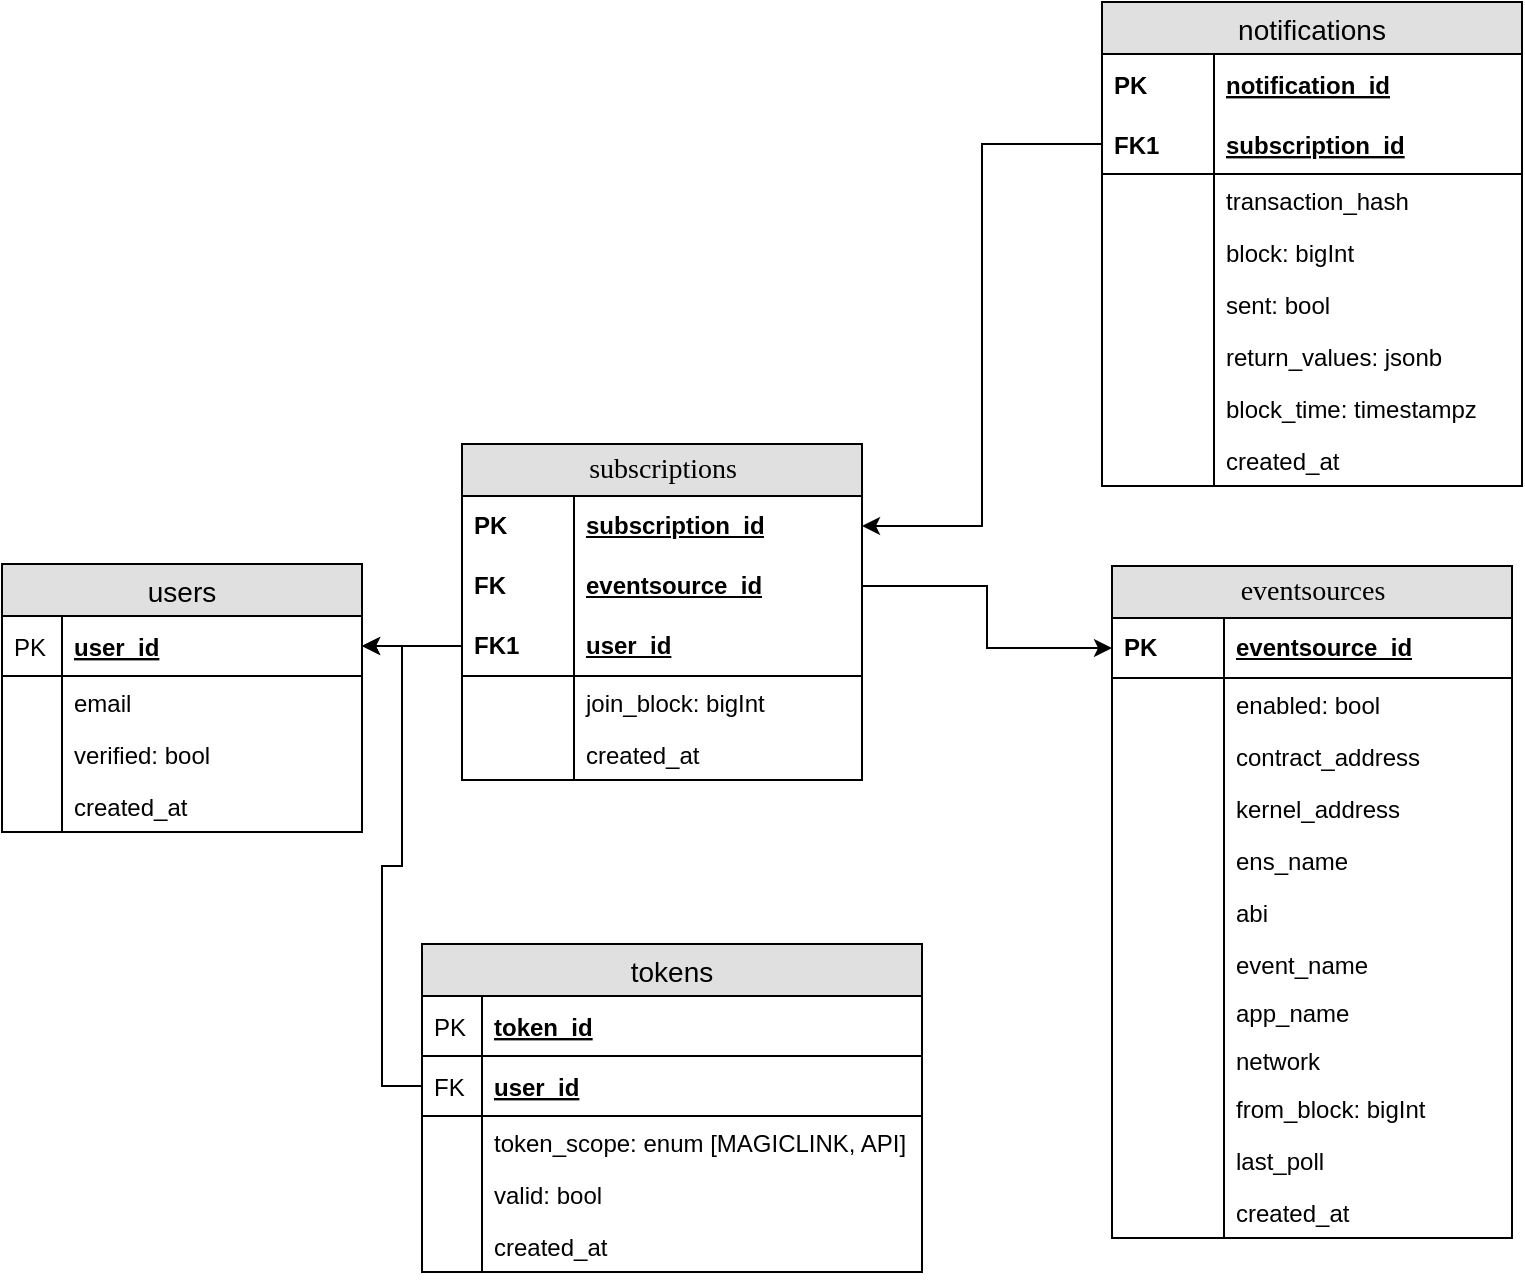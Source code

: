 <mxfile version="11.2.3" type="device" pages="1"><diagram name="Page-1" id="e56a1550-8fbb-45ad-956c-1786394a9013"><mxGraphModel dx="1666" dy="893" grid="1" gridSize="10" guides="1" tooltips="1" connect="1" arrows="1" fold="1" page="1" pageScale="1" pageWidth="1100" pageHeight="850" background="#ffffff" math="0" shadow="0"><root><mxCell id="0"/><mxCell id="1" parent="0"/><mxCell id="2e49270ec7c68f3f-41" value="subscriptions" style="swimlane;html=1;fontStyle=0;childLayout=stackLayout;horizontal=1;startSize=26;fillColor=#e0e0e0;horizontalStack=0;resizeParent=1;resizeLast=0;collapsible=1;marginBottom=0;swimlaneFillColor=#ffffff;align=center;rounded=0;shadow=0;comic=0;labelBackgroundColor=none;strokeColor=#000000;strokeWidth=1;fontFamily=Verdana;fontSize=14;fontColor=#000000;" parent="1" vertex="1"><mxGeometry x="320" y="287" width="200" height="168" as="geometry"/></mxCell><mxCell id="2e49270ec7c68f3f-42" value="subscription_id" style="shape=partialRectangle;top=0;left=0;right=0;bottom=0;html=1;align=left;verticalAlign=middle;fillColor=none;spacingLeft=60;spacingRight=4;whiteSpace=wrap;overflow=hidden;rotatable=0;points=[[0,0.5],[1,0.5]];portConstraint=eastwest;dropTarget=0;fontStyle=5;" parent="2e49270ec7c68f3f-41" vertex="1"><mxGeometry y="26" width="200" height="30" as="geometry"/></mxCell><mxCell id="2e49270ec7c68f3f-43" value="PK" style="shape=partialRectangle;fontStyle=1;top=0;left=0;bottom=0;html=1;fillColor=none;align=left;verticalAlign=middle;spacingLeft=4;spacingRight=4;whiteSpace=wrap;overflow=hidden;rotatable=0;points=[];portConstraint=eastwest;part=1;" parent="2e49270ec7c68f3f-42" vertex="1" connectable="0"><mxGeometry width="56" height="30" as="geometry"/></mxCell><mxCell id="7mUGzCAkFYUGgW1sMYX_-29" value="eventsource_id" style="shape=partialRectangle;top=0;left=0;right=0;bottom=0;html=1;align=left;verticalAlign=middle;fillColor=none;spacingLeft=60;spacingRight=4;whiteSpace=wrap;overflow=hidden;rotatable=0;points=[[0,0.5],[1,0.5]];portConstraint=eastwest;dropTarget=0;fontStyle=5;" parent="2e49270ec7c68f3f-41" vertex="1"><mxGeometry y="56" width="200" height="30" as="geometry"/></mxCell><mxCell id="7mUGzCAkFYUGgW1sMYX_-30" value="FK" style="shape=partialRectangle;fontStyle=1;top=0;left=0;bottom=0;html=1;fillColor=none;align=left;verticalAlign=middle;spacingLeft=4;spacingRight=4;whiteSpace=wrap;overflow=hidden;rotatable=0;points=[];portConstraint=eastwest;part=1;" parent="7mUGzCAkFYUGgW1sMYX_-29" vertex="1" connectable="0"><mxGeometry width="56" height="30" as="geometry"/></mxCell><mxCell id="2e49270ec7c68f3f-44" value="user_id" style="shape=partialRectangle;top=0;left=0;right=0;bottom=1;html=1;align=left;verticalAlign=middle;fillColor=none;spacingLeft=60;spacingRight=4;whiteSpace=wrap;overflow=hidden;rotatable=0;points=[[0,0.5],[1,0.5]];portConstraint=eastwest;dropTarget=0;fontStyle=5;" parent="2e49270ec7c68f3f-41" vertex="1"><mxGeometry y="86" width="200" height="30" as="geometry"/></mxCell><mxCell id="2e49270ec7c68f3f-45" value="FK1" style="shape=partialRectangle;fontStyle=1;top=0;left=0;bottom=0;html=1;fillColor=none;align=left;verticalAlign=middle;spacingLeft=4;spacingRight=4;whiteSpace=wrap;overflow=hidden;rotatable=0;points=[];portConstraint=eastwest;part=1;" parent="2e49270ec7c68f3f-44" vertex="1" connectable="0"><mxGeometry width="56" height="30" as="geometry"/></mxCell><mxCell id="7mUGzCAkFYUGgW1sMYX_-32" value="join_block: bigInt" style="shape=partialRectangle;top=0;left=0;right=0;bottom=0;align=left;verticalAlign=top;fillColor=none;spacingLeft=60;spacingRight=4;overflow=hidden;rotatable=0;points=[[0,0.5],[1,0.5]];portConstraint=eastwest;dropTarget=0;fontSize=12;" parent="2e49270ec7c68f3f-41" vertex="1"><mxGeometry y="116" width="200" height="26" as="geometry"/></mxCell><mxCell id="7mUGzCAkFYUGgW1sMYX_-33" value="" style="shape=partialRectangle;fontStyle=1;top=0;left=0;bottom=0;fillColor=none;align=left;verticalAlign=top;spacingLeft=4;spacingRight=4;overflow=hidden;rotatable=0;points=[];portConstraint=eastwest;part=1;fontSize=12;" parent="7mUGzCAkFYUGgW1sMYX_-32" vertex="1" connectable="0"><mxGeometry width="56" height="26" as="geometry"/></mxCell><mxCell id="ROi_bgyACbAXrc1ZJYdV-1" value="created_at" style="shape=partialRectangle;top=0;left=0;right=0;bottom=0;align=left;verticalAlign=top;fillColor=none;spacingLeft=60;spacingRight=4;overflow=hidden;rotatable=0;points=[[0,0.5],[1,0.5]];portConstraint=eastwest;dropTarget=0;fontSize=12;" parent="2e49270ec7c68f3f-41" vertex="1"><mxGeometry y="142" width="200" height="26" as="geometry"/></mxCell><mxCell id="ROi_bgyACbAXrc1ZJYdV-2" value="" style="shape=partialRectangle;fontStyle=1;top=0;left=0;bottom=0;fillColor=none;align=left;verticalAlign=top;spacingLeft=4;spacingRight=4;overflow=hidden;rotatable=0;points=[];portConstraint=eastwest;part=1;fontSize=12;" parent="ROi_bgyACbAXrc1ZJYdV-1" vertex="1" connectable="0"><mxGeometry width="56" height="26" as="geometry"/></mxCell><mxCell id="et4SiOxtKd-SNqZkhZ1A-27" value="notifications" style="swimlane;fontStyle=0;childLayout=stackLayout;horizontal=1;startSize=26;fillColor=#e0e0e0;horizontalStack=0;resizeParent=1;resizeParentMax=0;resizeLast=0;collapsible=1;marginBottom=0;swimlaneFillColor=#ffffff;align=center;fontSize=14;" parent="1" vertex="1"><mxGeometry x="640" y="66" width="210" height="242" as="geometry"/></mxCell><mxCell id="et4SiOxtKd-SNqZkhZ1A-28" value="notification_id" style="shape=partialRectangle;top=0;left=0;right=0;bottom=0;align=left;verticalAlign=middle;fillColor=none;spacingLeft=60;spacingRight=4;overflow=hidden;rotatable=0;points=[[0,0.5],[1,0.5]];portConstraint=eastwest;dropTarget=0;fontStyle=5;fontSize=12;" parent="et4SiOxtKd-SNqZkhZ1A-27" vertex="1"><mxGeometry y="26" width="210" height="30" as="geometry"/></mxCell><mxCell id="et4SiOxtKd-SNqZkhZ1A-29" value="PK" style="shape=partialRectangle;fontStyle=1;top=0;left=0;bottom=0;fillColor=none;align=left;verticalAlign=middle;spacingLeft=4;spacingRight=4;overflow=hidden;rotatable=0;points=[];portConstraint=eastwest;part=1;fontSize=12;" parent="et4SiOxtKd-SNqZkhZ1A-28" vertex="1" connectable="0"><mxGeometry width="56" height="30" as="geometry"/></mxCell><mxCell id="et4SiOxtKd-SNqZkhZ1A-30" value="subscription_id" style="shape=partialRectangle;top=0;left=0;right=0;bottom=1;align=left;verticalAlign=middle;fillColor=none;spacingLeft=60;spacingRight=4;overflow=hidden;rotatable=0;points=[[0,0.5],[1,0.5]];portConstraint=eastwest;dropTarget=0;fontStyle=5;fontSize=12;" parent="et4SiOxtKd-SNqZkhZ1A-27" vertex="1"><mxGeometry y="56" width="210" height="30" as="geometry"/></mxCell><mxCell id="et4SiOxtKd-SNqZkhZ1A-31" value="FK1" style="shape=partialRectangle;fontStyle=1;top=0;left=0;bottom=0;fillColor=none;align=left;verticalAlign=middle;spacingLeft=4;spacingRight=4;overflow=hidden;rotatable=0;points=[];portConstraint=eastwest;part=1;fontSize=12;" parent="et4SiOxtKd-SNqZkhZ1A-30" vertex="1" connectable="0"><mxGeometry width="56" height="30" as="geometry"/></mxCell><mxCell id="et4SiOxtKd-SNqZkhZ1A-39" value="transaction_hash" style="shape=partialRectangle;top=0;left=0;right=0;bottom=0;align=left;verticalAlign=top;fillColor=none;spacingLeft=60;spacingRight=4;overflow=hidden;rotatable=0;points=[[0,0.5],[1,0.5]];portConstraint=eastwest;dropTarget=0;fontSize=12;" parent="et4SiOxtKd-SNqZkhZ1A-27" vertex="1"><mxGeometry y="86" width="210" height="26" as="geometry"/></mxCell><mxCell id="et4SiOxtKd-SNqZkhZ1A-40" value="" style="shape=partialRectangle;fontStyle=1;top=0;left=0;bottom=0;fillColor=none;align=left;verticalAlign=top;spacingLeft=4;spacingRight=4;overflow=hidden;rotatable=0;points=[];portConstraint=eastwest;part=1;fontSize=12;" parent="et4SiOxtKd-SNqZkhZ1A-39" vertex="1" connectable="0"><mxGeometry width="56" height="26" as="geometry"/></mxCell><mxCell id="et4SiOxtKd-SNqZkhZ1A-32" value="block: bigInt" style="shape=partialRectangle;top=0;left=0;right=0;bottom=0;align=left;verticalAlign=top;fillColor=none;spacingLeft=60;spacingRight=4;overflow=hidden;rotatable=0;points=[[0,0.5],[1,0.5]];portConstraint=eastwest;dropTarget=0;fontSize=12;" parent="et4SiOxtKd-SNqZkhZ1A-27" vertex="1"><mxGeometry y="112" width="210" height="26" as="geometry"/></mxCell><mxCell id="et4SiOxtKd-SNqZkhZ1A-33" value="" style="shape=partialRectangle;top=0;left=0;bottom=0;fillColor=none;align=left;verticalAlign=top;spacingLeft=4;spacingRight=4;overflow=hidden;rotatable=0;points=[];portConstraint=eastwest;part=1;fontSize=12;" parent="et4SiOxtKd-SNqZkhZ1A-32" vertex="1" connectable="0"><mxGeometry width="56" height="26" as="geometry"/></mxCell><mxCell id="et4SiOxtKd-SNqZkhZ1A-41" value="sent: bool" style="shape=partialRectangle;top=0;left=0;right=0;bottom=0;align=left;verticalAlign=top;fillColor=none;spacingLeft=60;spacingRight=4;overflow=hidden;rotatable=0;points=[[0,0.5],[1,0.5]];portConstraint=eastwest;dropTarget=0;fontSize=12;" parent="et4SiOxtKd-SNqZkhZ1A-27" vertex="1"><mxGeometry y="138" width="210" height="26" as="geometry"/></mxCell><mxCell id="et4SiOxtKd-SNqZkhZ1A-42" value="" style="shape=partialRectangle;fontStyle=1;top=0;left=0;bottom=0;fillColor=none;align=left;verticalAlign=top;spacingLeft=4;spacingRight=4;overflow=hidden;rotatable=0;points=[];portConstraint=eastwest;part=1;fontSize=12;" parent="et4SiOxtKd-SNqZkhZ1A-41" vertex="1" connectable="0"><mxGeometry width="56" height="26" as="geometry"/></mxCell><mxCell id="oi-b6aEchut16PTEjvhe-1" value="return_values: jsonb" style="shape=partialRectangle;top=0;left=0;right=0;bottom=0;align=left;verticalAlign=top;fillColor=none;spacingLeft=60;spacingRight=4;overflow=hidden;rotatable=0;points=[[0,0.5],[1,0.5]];portConstraint=eastwest;dropTarget=0;fontSize=12;" parent="et4SiOxtKd-SNqZkhZ1A-27" vertex="1"><mxGeometry y="164" width="210" height="26" as="geometry"/></mxCell><mxCell id="oi-b6aEchut16PTEjvhe-2" value="" style="shape=partialRectangle;fontStyle=1;top=0;left=0;bottom=0;fillColor=none;align=left;verticalAlign=top;spacingLeft=4;spacingRight=4;overflow=hidden;rotatable=0;points=[];portConstraint=eastwest;part=1;fontSize=12;" parent="oi-b6aEchut16PTEjvhe-1" vertex="1" connectable="0"><mxGeometry width="56" height="26" as="geometry"/></mxCell><mxCell id="ROi_bgyACbAXrc1ZJYdV-12" value="block_time: timestampz&#10;" style="shape=partialRectangle;top=0;left=0;right=0;bottom=0;align=left;verticalAlign=top;fillColor=none;spacingLeft=60;spacingRight=4;overflow=hidden;rotatable=0;points=[[0,0.5],[1,0.5]];portConstraint=eastwest;dropTarget=0;fontSize=12;" parent="et4SiOxtKd-SNqZkhZ1A-27" vertex="1"><mxGeometry y="190" width="210" height="26" as="geometry"/></mxCell><mxCell id="ROi_bgyACbAXrc1ZJYdV-13" value="" style="shape=partialRectangle;fontStyle=1;top=0;left=0;bottom=0;fillColor=none;align=left;verticalAlign=top;spacingLeft=4;spacingRight=4;overflow=hidden;rotatable=0;points=[];portConstraint=eastwest;part=1;fontSize=12;" parent="ROi_bgyACbAXrc1ZJYdV-12" vertex="1" connectable="0"><mxGeometry width="56" height="26" as="geometry"/></mxCell><mxCell id="zOaX-7k4tcrEddvPBCO_-24" value="created_at" style="shape=partialRectangle;top=0;left=0;right=0;bottom=0;align=left;verticalAlign=top;fillColor=none;spacingLeft=60;spacingRight=4;overflow=hidden;rotatable=0;points=[[0,0.5],[1,0.5]];portConstraint=eastwest;dropTarget=0;fontSize=12;" parent="et4SiOxtKd-SNqZkhZ1A-27" vertex="1"><mxGeometry y="216" width="210" height="26" as="geometry"/></mxCell><mxCell id="zOaX-7k4tcrEddvPBCO_-25" value="" style="shape=partialRectangle;fontStyle=1;top=0;left=0;bottom=0;fillColor=none;align=left;verticalAlign=top;spacingLeft=4;spacingRight=4;overflow=hidden;rotatable=0;points=[];portConstraint=eastwest;part=1;fontSize=12;" parent="zOaX-7k4tcrEddvPBCO_-24" vertex="1" connectable="0"><mxGeometry width="56" height="26" as="geometry"/></mxCell><mxCell id="et4SiOxtKd-SNqZkhZ1A-38" style="edgeStyle=orthogonalEdgeStyle;rounded=0;orthogonalLoop=1;jettySize=auto;html=1;exitX=0;exitY=0.5;exitDx=0;exitDy=0;entryX=1;entryY=0.5;entryDx=0;entryDy=0;" parent="1" source="2e49270ec7c68f3f-44" target="et4SiOxtKd-SNqZkhZ1A-61" edge="1"><mxGeometry relative="1" as="geometry"><mxPoint x="280" y="125" as="targetPoint"/></mxGeometry></mxCell><mxCell id="et4SiOxtKd-SNqZkhZ1A-60" value="users" style="swimlane;fontStyle=0;childLayout=stackLayout;horizontal=1;startSize=26;fillColor=#e0e0e0;horizontalStack=0;resizeParent=1;resizeParentMax=0;resizeLast=0;collapsible=1;marginBottom=0;swimlaneFillColor=#ffffff;align=center;fontSize=14;" parent="1" vertex="1"><mxGeometry x="90" y="347" width="180" height="134" as="geometry"/></mxCell><mxCell id="et4SiOxtKd-SNqZkhZ1A-61" value="user_id" style="shape=partialRectangle;top=0;left=0;right=0;bottom=1;align=left;verticalAlign=middle;fillColor=none;spacingLeft=34;spacingRight=4;overflow=hidden;rotatable=0;points=[[0,0.5],[1,0.5]];portConstraint=eastwest;dropTarget=0;fontStyle=5;fontSize=12;" parent="et4SiOxtKd-SNqZkhZ1A-60" vertex="1"><mxGeometry y="26" width="180" height="30" as="geometry"/></mxCell><mxCell id="et4SiOxtKd-SNqZkhZ1A-62" value="PK" style="shape=partialRectangle;top=0;left=0;bottom=0;fillColor=none;align=left;verticalAlign=middle;spacingLeft=4;spacingRight=4;overflow=hidden;rotatable=0;points=[];portConstraint=eastwest;part=1;fontSize=12;" parent="et4SiOxtKd-SNqZkhZ1A-61" vertex="1" connectable="0"><mxGeometry width="30" height="30" as="geometry"/></mxCell><mxCell id="et4SiOxtKd-SNqZkhZ1A-63" value="email" style="shape=partialRectangle;top=0;left=0;right=0;bottom=0;align=left;verticalAlign=top;fillColor=none;spacingLeft=34;spacingRight=4;overflow=hidden;rotatable=0;points=[[0,0.5],[1,0.5]];portConstraint=eastwest;dropTarget=0;fontSize=12;" parent="et4SiOxtKd-SNqZkhZ1A-60" vertex="1"><mxGeometry y="56" width="180" height="26" as="geometry"/></mxCell><mxCell id="et4SiOxtKd-SNqZkhZ1A-64" value="" style="shape=partialRectangle;top=0;left=0;bottom=0;fillColor=none;align=left;verticalAlign=top;spacingLeft=4;spacingRight=4;overflow=hidden;rotatable=0;points=[];portConstraint=eastwest;part=1;fontSize=12;" parent="et4SiOxtKd-SNqZkhZ1A-63" vertex="1" connectable="0"><mxGeometry width="30" height="26" as="geometry"/></mxCell><mxCell id="et4SiOxtKd-SNqZkhZ1A-77" value="verified: bool" style="shape=partialRectangle;top=0;left=0;right=0;bottom=0;align=left;verticalAlign=top;fillColor=none;spacingLeft=34;spacingRight=4;overflow=hidden;rotatable=0;points=[[0,0.5],[1,0.5]];portConstraint=eastwest;dropTarget=0;fontSize=12;" parent="et4SiOxtKd-SNqZkhZ1A-60" vertex="1"><mxGeometry y="82" width="180" height="26" as="geometry"/></mxCell><mxCell id="et4SiOxtKd-SNqZkhZ1A-78" value="" style="shape=partialRectangle;top=0;left=0;bottom=0;fillColor=none;align=left;verticalAlign=top;spacingLeft=4;spacingRight=4;overflow=hidden;rotatable=0;points=[];portConstraint=eastwest;part=1;fontSize=12;" parent="et4SiOxtKd-SNqZkhZ1A-77" vertex="1" connectable="0"><mxGeometry width="30" height="26" as="geometry"/></mxCell><mxCell id="et4SiOxtKd-SNqZkhZ1A-67" value="created_at" style="shape=partialRectangle;top=0;left=0;right=0;bottom=0;align=left;verticalAlign=top;fillColor=none;spacingLeft=34;spacingRight=4;overflow=hidden;rotatable=0;points=[[0,0.5],[1,0.5]];portConstraint=eastwest;dropTarget=0;fontSize=12;" parent="et4SiOxtKd-SNqZkhZ1A-60" vertex="1"><mxGeometry y="108" width="180" height="26" as="geometry"/></mxCell><mxCell id="et4SiOxtKd-SNqZkhZ1A-68" value="" style="shape=partialRectangle;top=0;left=0;bottom=0;fillColor=none;align=left;verticalAlign=top;spacingLeft=4;spacingRight=4;overflow=hidden;rotatable=0;points=[];portConstraint=eastwest;part=1;fontSize=12;" parent="et4SiOxtKd-SNqZkhZ1A-67" vertex="1" connectable="0"><mxGeometry width="30" height="26" as="geometry"/></mxCell><mxCell id="7mUGzCAkFYUGgW1sMYX_-2" value="eventsources&lt;br&gt;" style="swimlane;html=1;fontStyle=0;childLayout=stackLayout;horizontal=1;startSize=26;fillColor=#e0e0e0;horizontalStack=0;resizeParent=1;resizeLast=0;collapsible=1;marginBottom=0;swimlaneFillColor=#ffffff;align=center;rounded=0;shadow=0;comic=0;labelBackgroundColor=none;strokeColor=#000000;strokeWidth=1;fontFamily=Verdana;fontSize=14;fontColor=#000000;" parent="1" vertex="1"><mxGeometry x="645" y="348" width="200" height="336" as="geometry"/></mxCell><mxCell id="7mUGzCAkFYUGgW1sMYX_-3" value="eventsource_id" style="shape=partialRectangle;top=0;left=0;right=0;bottom=1;html=1;align=left;verticalAlign=middle;fillColor=none;spacingLeft=60;spacingRight=4;whiteSpace=wrap;overflow=hidden;rotatable=0;points=[[0,0.5],[1,0.5]];portConstraint=eastwest;dropTarget=0;fontStyle=5;" parent="7mUGzCAkFYUGgW1sMYX_-2" vertex="1"><mxGeometry y="26" width="200" height="30" as="geometry"/></mxCell><mxCell id="7mUGzCAkFYUGgW1sMYX_-4" value="PK" style="shape=partialRectangle;fontStyle=1;top=0;left=0;bottom=0;html=1;fillColor=none;align=left;verticalAlign=middle;spacingLeft=4;spacingRight=4;whiteSpace=wrap;overflow=hidden;rotatable=0;points=[];portConstraint=eastwest;part=1;" parent="7mUGzCAkFYUGgW1sMYX_-3" vertex="1" connectable="0"><mxGeometry width="56" height="30" as="geometry"/></mxCell><mxCell id="zOaX-7k4tcrEddvPBCO_-26" value="enabled: bool" style="shape=partialRectangle;top=0;left=0;right=0;bottom=0;align=left;verticalAlign=top;fillColor=none;spacingLeft=60;spacingRight=4;overflow=hidden;rotatable=0;points=[[0,0.5],[1,0.5]];portConstraint=eastwest;dropTarget=0;fontSize=12;" parent="7mUGzCAkFYUGgW1sMYX_-2" vertex="1"><mxGeometry y="56" width="200" height="26" as="geometry"/></mxCell><mxCell id="zOaX-7k4tcrEddvPBCO_-27" value="" style="shape=partialRectangle;fontStyle=1;top=0;left=0;bottom=0;fillColor=none;align=left;verticalAlign=top;spacingLeft=4;spacingRight=4;overflow=hidden;rotatable=0;points=[];portConstraint=eastwest;part=1;fontSize=12;" parent="zOaX-7k4tcrEddvPBCO_-26" vertex="1" connectable="0"><mxGeometry width="56" height="26" as="geometry"/></mxCell><mxCell id="7mUGzCAkFYUGgW1sMYX_-9" value="contract_address" style="shape=partialRectangle;top=0;left=0;right=0;bottom=0;align=left;verticalAlign=top;fillColor=none;spacingLeft=60;spacingRight=4;overflow=hidden;rotatable=0;points=[[0,0.5],[1,0.5]];portConstraint=eastwest;dropTarget=0;fontSize=12;" parent="7mUGzCAkFYUGgW1sMYX_-2" vertex="1"><mxGeometry y="82" width="200" height="26" as="geometry"/></mxCell><mxCell id="7mUGzCAkFYUGgW1sMYX_-10" value="" style="shape=partialRectangle;fontStyle=1;top=0;left=0;bottom=0;fillColor=none;align=left;verticalAlign=top;spacingLeft=4;spacingRight=4;overflow=hidden;rotatable=0;points=[];portConstraint=eastwest;part=1;fontSize=12;" parent="7mUGzCAkFYUGgW1sMYX_-9" vertex="1" connectable="0"><mxGeometry width="56" height="26" as="geometry"/></mxCell><mxCell id="oi-b6aEchut16PTEjvhe-4" value="kernel_address" style="shape=partialRectangle;top=0;left=0;right=0;bottom=0;align=left;verticalAlign=top;fillColor=none;spacingLeft=60;spacingRight=4;overflow=hidden;rotatable=0;points=[[0,0.5],[1,0.5]];portConstraint=eastwest;dropTarget=0;fontSize=12;" parent="7mUGzCAkFYUGgW1sMYX_-2" vertex="1"><mxGeometry y="108" width="200" height="26" as="geometry"/></mxCell><mxCell id="oi-b6aEchut16PTEjvhe-5" value="" style="shape=partialRectangle;fontStyle=1;top=0;left=0;bottom=0;fillColor=none;align=left;verticalAlign=top;spacingLeft=4;spacingRight=4;overflow=hidden;rotatable=0;points=[];portConstraint=eastwest;part=1;fontSize=12;" parent="oi-b6aEchut16PTEjvhe-4" vertex="1" connectable="0"><mxGeometry width="56" height="26" as="geometry"/></mxCell><mxCell id="1DLEqX4D1f8all7tW95g-1" value="ens_name" style="shape=partialRectangle;top=0;left=0;right=0;bottom=0;align=left;verticalAlign=top;fillColor=none;spacingLeft=60;spacingRight=4;overflow=hidden;rotatable=0;points=[[0,0.5],[1,0.5]];portConstraint=eastwest;dropTarget=0;fontSize=12;" parent="7mUGzCAkFYUGgW1sMYX_-2" vertex="1"><mxGeometry y="134" width="200" height="26" as="geometry"/></mxCell><mxCell id="1DLEqX4D1f8all7tW95g-2" value="" style="shape=partialRectangle;fontStyle=1;top=0;left=0;bottom=0;fillColor=none;align=left;verticalAlign=top;spacingLeft=4;spacingRight=4;overflow=hidden;rotatable=0;points=[];portConstraint=eastwest;part=1;fontSize=12;" parent="1DLEqX4D1f8all7tW95g-1" vertex="1" connectable="0"><mxGeometry width="56" height="26" as="geometry"/></mxCell><mxCell id="7mUGzCAkFYUGgW1sMYX_-17" value="abi" style="shape=partialRectangle;top=0;left=0;right=0;bottom=0;align=left;verticalAlign=top;fillColor=none;spacingLeft=60;spacingRight=4;overflow=hidden;rotatable=0;points=[[0,0.5],[1,0.5]];portConstraint=eastwest;dropTarget=0;fontSize=12;" parent="7mUGzCAkFYUGgW1sMYX_-2" vertex="1"><mxGeometry y="160" width="200" height="26" as="geometry"/></mxCell><mxCell id="7mUGzCAkFYUGgW1sMYX_-18" value="" style="shape=partialRectangle;fontStyle=1;top=0;left=0;bottom=0;fillColor=none;align=left;verticalAlign=top;spacingLeft=4;spacingRight=4;overflow=hidden;rotatable=0;points=[];portConstraint=eastwest;part=1;fontSize=12;" parent="7mUGzCAkFYUGgW1sMYX_-17" vertex="1" connectable="0"><mxGeometry width="56" height="26" as="geometry"/></mxCell><mxCell id="7mUGzCAkFYUGgW1sMYX_-7" value="event_name" style="shape=partialRectangle;top=0;left=0;right=0;bottom=0;align=left;verticalAlign=top;fillColor=none;spacingLeft=60;spacingRight=4;overflow=hidden;rotatable=0;points=[[0,0.5],[1,0.5]];portConstraint=eastwest;dropTarget=0;fontSize=12;" parent="7mUGzCAkFYUGgW1sMYX_-2" vertex="1"><mxGeometry y="186" width="200" height="24" as="geometry"/></mxCell><mxCell id="7mUGzCAkFYUGgW1sMYX_-8" value="" style="shape=partialRectangle;fontStyle=1;top=0;left=0;bottom=0;fillColor=none;align=left;verticalAlign=top;spacingLeft=4;spacingRight=4;overflow=hidden;rotatable=0;points=[];portConstraint=eastwest;part=1;fontSize=12;" parent="7mUGzCAkFYUGgW1sMYX_-7" vertex="1" connectable="0"><mxGeometry width="56" height="24" as="geometry"/></mxCell><mxCell id="zOaX-7k4tcrEddvPBCO_-1" value="app_name" style="shape=partialRectangle;top=0;left=0;right=0;bottom=0;align=left;verticalAlign=top;fillColor=none;spacingLeft=60;spacingRight=4;overflow=hidden;rotatable=0;points=[[0,0.5],[1,0.5]];portConstraint=eastwest;dropTarget=0;fontSize=12;" parent="7mUGzCAkFYUGgW1sMYX_-2" vertex="1"><mxGeometry y="210" width="200" height="24" as="geometry"/></mxCell><mxCell id="zOaX-7k4tcrEddvPBCO_-2" value="" style="shape=partialRectangle;fontStyle=1;top=0;left=0;bottom=0;fillColor=none;align=left;verticalAlign=top;spacingLeft=4;spacingRight=4;overflow=hidden;rotatable=0;points=[];portConstraint=eastwest;part=1;fontSize=12;" parent="zOaX-7k4tcrEddvPBCO_-1" vertex="1" connectable="0"><mxGeometry width="56" height="24" as="geometry"/></mxCell><mxCell id="zOaX-7k4tcrEddvPBCO_-20" value="network" style="shape=partialRectangle;top=0;left=0;right=0;bottom=0;align=left;verticalAlign=top;fillColor=none;spacingLeft=60;spacingRight=4;overflow=hidden;rotatable=0;points=[[0,0.5],[1,0.5]];portConstraint=eastwest;dropTarget=0;fontSize=12;" parent="7mUGzCAkFYUGgW1sMYX_-2" vertex="1"><mxGeometry y="234" width="200" height="24" as="geometry"/></mxCell><mxCell id="zOaX-7k4tcrEddvPBCO_-21" value="" style="shape=partialRectangle;fontStyle=1;top=0;left=0;bottom=0;fillColor=none;align=left;verticalAlign=top;spacingLeft=4;spacingRight=4;overflow=hidden;rotatable=0;points=[];portConstraint=eastwest;part=1;fontSize=12;" parent="zOaX-7k4tcrEddvPBCO_-20" vertex="1" connectable="0"><mxGeometry width="56" height="24" as="geometry"/></mxCell><mxCell id="et4SiOxtKd-SNqZkhZ1A-12" value="from_block: bigInt" style="shape=partialRectangle;top=0;left=0;right=0;bottom=0;align=left;verticalAlign=top;fillColor=none;spacingLeft=60;spacingRight=4;overflow=hidden;rotatable=0;points=[[0,0.5],[1,0.5]];portConstraint=eastwest;dropTarget=0;fontSize=12;" parent="7mUGzCAkFYUGgW1sMYX_-2" vertex="1"><mxGeometry y="258" width="200" height="26" as="geometry"/></mxCell><mxCell id="et4SiOxtKd-SNqZkhZ1A-13" value="" style="shape=partialRectangle;fontStyle=1;top=0;left=0;bottom=0;fillColor=none;align=left;verticalAlign=top;spacingLeft=4;spacingRight=4;overflow=hidden;rotatable=0;points=[];portConstraint=eastwest;part=1;fontSize=12;" parent="et4SiOxtKd-SNqZkhZ1A-12" vertex="1" connectable="0"><mxGeometry width="56" height="26" as="geometry"/></mxCell><mxCell id="et4SiOxtKd-SNqZkhZ1A-14" value="last_poll" style="shape=partialRectangle;top=0;left=0;right=0;bottom=0;align=left;verticalAlign=top;fillColor=none;spacingLeft=60;spacingRight=4;overflow=hidden;rotatable=0;points=[[0,0.5],[1,0.5]];portConstraint=eastwest;dropTarget=0;fontSize=12;" parent="7mUGzCAkFYUGgW1sMYX_-2" vertex="1"><mxGeometry y="284" width="200" height="26" as="geometry"/></mxCell><mxCell id="et4SiOxtKd-SNqZkhZ1A-15" value="" style="shape=partialRectangle;fontStyle=1;top=0;left=0;bottom=0;fillColor=none;align=left;verticalAlign=top;spacingLeft=4;spacingRight=4;overflow=hidden;rotatable=0;points=[];portConstraint=eastwest;part=1;fontSize=12;" parent="et4SiOxtKd-SNqZkhZ1A-14" vertex="1" connectable="0"><mxGeometry width="56" height="26" as="geometry"/></mxCell><mxCell id="7mUGzCAkFYUGgW1sMYX_-19" value="created_at" style="shape=partialRectangle;top=0;left=0;right=0;bottom=0;align=left;verticalAlign=top;fillColor=none;spacingLeft=60;spacingRight=4;overflow=hidden;rotatable=0;points=[[0,0.5],[1,0.5]];portConstraint=eastwest;dropTarget=0;fontSize=12;" parent="7mUGzCAkFYUGgW1sMYX_-2" vertex="1"><mxGeometry y="310" width="200" height="26" as="geometry"/></mxCell><mxCell id="7mUGzCAkFYUGgW1sMYX_-20" value="" style="shape=partialRectangle;fontStyle=1;top=0;left=0;bottom=0;fillColor=none;align=left;verticalAlign=top;spacingLeft=4;spacingRight=4;overflow=hidden;rotatable=0;points=[];portConstraint=eastwest;part=1;fontSize=12;" parent="7mUGzCAkFYUGgW1sMYX_-19" vertex="1" connectable="0"><mxGeometry width="56" height="26" as="geometry"/></mxCell><mxCell id="7mUGzCAkFYUGgW1sMYX_-31" style="edgeStyle=orthogonalEdgeStyle;rounded=0;orthogonalLoop=1;jettySize=auto;html=1;exitX=1;exitY=0.5;exitDx=0;exitDy=0;entryX=0;entryY=0.5;entryDx=0;entryDy=0;" parent="1" source="7mUGzCAkFYUGgW1sMYX_-29" target="7mUGzCAkFYUGgW1sMYX_-3" edge="1"><mxGeometry relative="1" as="geometry"/></mxCell><mxCell id="7mUGzCAkFYUGgW1sMYX_-36" style="edgeStyle=orthogonalEdgeStyle;rounded=0;orthogonalLoop=1;jettySize=auto;html=1;exitX=0;exitY=0.5;exitDx=0;exitDy=0;entryX=1;entryY=0.5;entryDx=0;entryDy=0;" parent="1" source="et4SiOxtKd-SNqZkhZ1A-30" target="2e49270ec7c68f3f-42" edge="1"><mxGeometry relative="1" as="geometry"/></mxCell><mxCell id="dtq6uhtLohyWVm0dvPHC-1" value="tokens" style="swimlane;fontStyle=0;childLayout=stackLayout;horizontal=1;startSize=26;fillColor=#e0e0e0;horizontalStack=0;resizeParent=1;resizeParentMax=0;resizeLast=0;collapsible=1;marginBottom=0;swimlaneFillColor=#ffffff;align=center;fontSize=14;" vertex="1" parent="1"><mxGeometry x="300" y="537" width="250" height="164" as="geometry"/></mxCell><mxCell id="dtq6uhtLohyWVm0dvPHC-2" value="token_id" style="shape=partialRectangle;top=0;left=0;right=0;bottom=1;align=left;verticalAlign=middle;fillColor=none;spacingLeft=34;spacingRight=4;overflow=hidden;rotatable=0;points=[[0,0.5],[1,0.5]];portConstraint=eastwest;dropTarget=0;fontStyle=5;fontSize=12;" vertex="1" parent="dtq6uhtLohyWVm0dvPHC-1"><mxGeometry y="26" width="250" height="30" as="geometry"/></mxCell><mxCell id="dtq6uhtLohyWVm0dvPHC-3" value="PK" style="shape=partialRectangle;top=0;left=0;bottom=0;fillColor=none;align=left;verticalAlign=middle;spacingLeft=4;spacingRight=4;overflow=hidden;rotatable=0;points=[];portConstraint=eastwest;part=1;fontSize=12;" vertex="1" connectable="0" parent="dtq6uhtLohyWVm0dvPHC-2"><mxGeometry width="30" height="30" as="geometry"/></mxCell><mxCell id="dtq6uhtLohyWVm0dvPHC-10" value="user_id" style="shape=partialRectangle;top=0;left=0;right=0;bottom=1;align=left;verticalAlign=middle;fillColor=none;spacingLeft=34;spacingRight=4;overflow=hidden;rotatable=0;points=[[0,0.5],[1,0.5]];portConstraint=eastwest;dropTarget=0;fontStyle=5;fontSize=12;" vertex="1" parent="dtq6uhtLohyWVm0dvPHC-1"><mxGeometry y="56" width="250" height="30" as="geometry"/></mxCell><mxCell id="dtq6uhtLohyWVm0dvPHC-11" value="FK" style="shape=partialRectangle;top=0;left=0;bottom=0;fillColor=none;align=left;verticalAlign=middle;spacingLeft=4;spacingRight=4;overflow=hidden;rotatable=0;points=[];portConstraint=eastwest;part=1;fontSize=12;" vertex="1" connectable="0" parent="dtq6uhtLohyWVm0dvPHC-10"><mxGeometry width="30" height="30" as="geometry"/></mxCell><mxCell id="dtq6uhtLohyWVm0dvPHC-8" value="token_scope: enum [MAGICLINK, API]" style="shape=partialRectangle;top=0;left=0;right=0;bottom=0;align=left;verticalAlign=top;fillColor=none;spacingLeft=34;spacingRight=4;overflow=hidden;rotatable=0;points=[[0,0.5],[1,0.5]];portConstraint=eastwest;dropTarget=0;fontSize=12;" vertex="1" parent="dtq6uhtLohyWVm0dvPHC-1"><mxGeometry y="86" width="250" height="26" as="geometry"/></mxCell><mxCell id="dtq6uhtLohyWVm0dvPHC-9" value="" style="shape=partialRectangle;top=0;left=0;bottom=0;fillColor=none;align=left;verticalAlign=top;spacingLeft=4;spacingRight=4;overflow=hidden;rotatable=0;points=[];portConstraint=eastwest;part=1;fontSize=12;" vertex="1" connectable="0" parent="dtq6uhtLohyWVm0dvPHC-8"><mxGeometry width="30" height="26" as="geometry"/></mxCell><mxCell id="dtq6uhtLohyWVm0dvPHC-6" value="valid: bool" style="shape=partialRectangle;top=0;left=0;right=0;bottom=0;align=left;verticalAlign=top;fillColor=none;spacingLeft=34;spacingRight=4;overflow=hidden;rotatable=0;points=[[0,0.5],[1,0.5]];portConstraint=eastwest;dropTarget=0;fontSize=12;" vertex="1" parent="dtq6uhtLohyWVm0dvPHC-1"><mxGeometry y="112" width="250" height="26" as="geometry"/></mxCell><mxCell id="dtq6uhtLohyWVm0dvPHC-7" value="" style="shape=partialRectangle;top=0;left=0;bottom=0;fillColor=none;align=left;verticalAlign=top;spacingLeft=4;spacingRight=4;overflow=hidden;rotatable=0;points=[];portConstraint=eastwest;part=1;fontSize=12;" vertex="1" connectable="0" parent="dtq6uhtLohyWVm0dvPHC-6"><mxGeometry width="30" height="26" as="geometry"/></mxCell><mxCell id="dtq6uhtLohyWVm0dvPHC-4" value="created_at" style="shape=partialRectangle;top=0;left=0;right=0;bottom=0;align=left;verticalAlign=top;fillColor=none;spacingLeft=34;spacingRight=4;overflow=hidden;rotatable=0;points=[[0,0.5],[1,0.5]];portConstraint=eastwest;dropTarget=0;fontSize=12;" vertex="1" parent="dtq6uhtLohyWVm0dvPHC-1"><mxGeometry y="138" width="250" height="26" as="geometry"/></mxCell><mxCell id="dtq6uhtLohyWVm0dvPHC-5" value="" style="shape=partialRectangle;top=0;left=0;bottom=0;fillColor=none;align=left;verticalAlign=top;spacingLeft=4;spacingRight=4;overflow=hidden;rotatable=0;points=[];portConstraint=eastwest;part=1;fontSize=12;" vertex="1" connectable="0" parent="dtq6uhtLohyWVm0dvPHC-4"><mxGeometry width="30" height="26" as="geometry"/></mxCell><mxCell id="dtq6uhtLohyWVm0dvPHC-12" style="edgeStyle=orthogonalEdgeStyle;rounded=0;orthogonalLoop=1;jettySize=auto;html=1;exitX=0;exitY=0.5;exitDx=0;exitDy=0;entryX=1;entryY=0.5;entryDx=0;entryDy=0;" edge="1" parent="1" source="dtq6uhtLohyWVm0dvPHC-10" target="et4SiOxtKd-SNqZkhZ1A-61"><mxGeometry relative="1" as="geometry"/></mxCell></root></mxGraphModel></diagram></mxfile>
